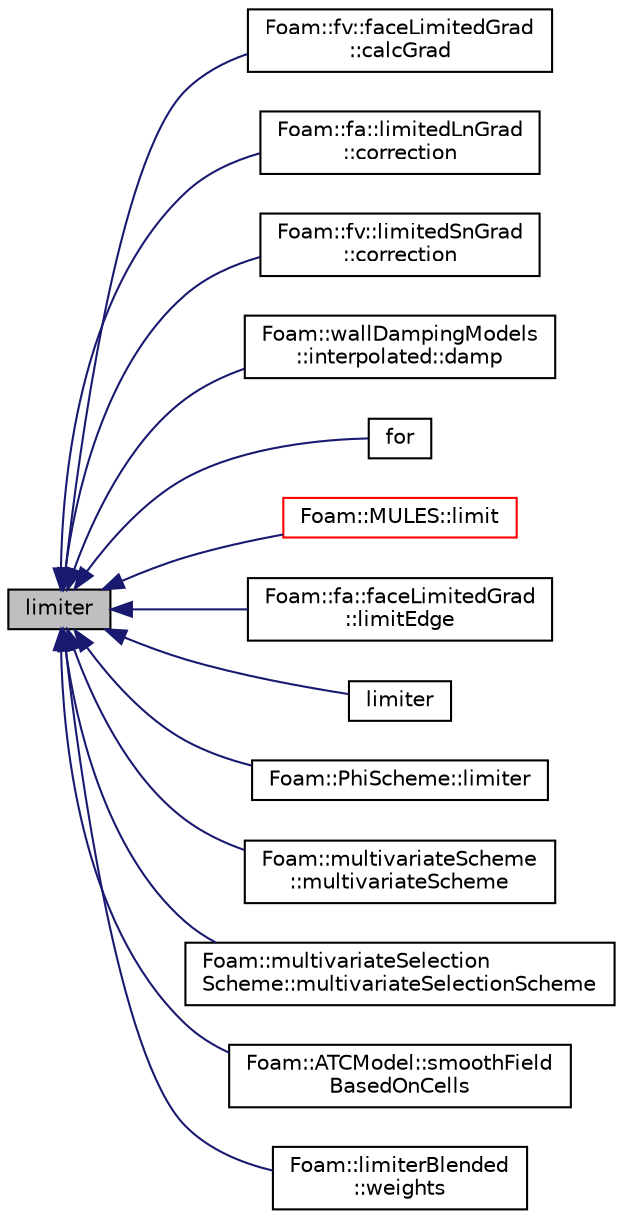 digraph "limiter"
{
  bgcolor="transparent";
  edge [fontname="Helvetica",fontsize="10",labelfontname="Helvetica",labelfontsize="10"];
  node [fontname="Helvetica",fontsize="10",shape=record];
  rankdir="LR";
  Node1 [label="limiter",height=0.2,width=0.4,color="black", fillcolor="grey75", style="filled" fontcolor="black"];
  Node1 -> Node2 [dir="back",color="midnightblue",fontsize="10",style="solid",fontname="Helvetica"];
  Node2 [label="Foam::fv::faceLimitedGrad\l::calcGrad",height=0.2,width=0.4,color="black",URL="$classFoam_1_1fv_1_1faceLimitedGrad.html#a407cbc6dd7a58b7675a05977b4cbed53"];
  Node1 -> Node3 [dir="back",color="midnightblue",fontsize="10",style="solid",fontname="Helvetica"];
  Node3 [label="Foam::fa::limitedLnGrad\l::correction",height=0.2,width=0.4,color="black",URL="$classFoam_1_1fa_1_1limitedLnGrad.html#a42cff4326677c7b78663f5437024ab58",tooltip="Return the explicit correction to the limitedLnGrad. "];
  Node1 -> Node4 [dir="back",color="midnightblue",fontsize="10",style="solid",fontname="Helvetica"];
  Node4 [label="Foam::fv::limitedSnGrad\l::correction",height=0.2,width=0.4,color="black",URL="$classFoam_1_1fv_1_1limitedSnGrad.html#a3ca8452d8b2fad7ac66e2b8864f6e6ee",tooltip="Return the explicit correction to the limitedSnGrad. "];
  Node1 -> Node5 [dir="back",color="midnightblue",fontsize="10",style="solid",fontname="Helvetica"];
  Node5 [label="Foam::wallDampingModels\l::interpolated::damp",height=0.2,width=0.4,color="black",URL="$classFoam_1_1wallDampingModels_1_1interpolated.html#a747aa515f82ee9a48caa481c931c955a",tooltip="Return damped force. "];
  Node1 -> Node6 [dir="back",color="midnightblue",fontsize="10",style="solid",fontname="Helvetica"];
  Node6 [label="for",height=0.2,width=0.4,color="black",URL="$interFoam_2interMixingFoam_2alphaEqn_8H.html#ae9610aff8f04c828f9db802f66a18f67"];
  Node1 -> Node7 [dir="back",color="midnightblue",fontsize="10",style="solid",fontname="Helvetica"];
  Node7 [label="Foam::MULES::limit",height=0.2,width=0.4,color="red",URL="$namespaceFoam_1_1MULES.html#a71d1731d21977db75d5f9bf2e880775f"];
  Node1 -> Node8 [dir="back",color="midnightblue",fontsize="10",style="solid",fontname="Helvetica"];
  Node8 [label="Foam::fa::faceLimitedGrad\l::limitEdge",height=0.2,width=0.4,color="black",URL="$classFoam_1_1fa_1_1faceLimitedGrad.html#ad090676598e7d5a04fb5f0df5f6d910b"];
  Node1 -> Node9 [dir="back",color="midnightblue",fontsize="10",style="solid",fontname="Helvetica"];
  Node9 [label="limiter",height=0.2,width=0.4,color="black",URL="$namespaceFoam.html#a26c7c5ac279c11c4095f9b0738c3f716"];
  Node1 -> Node10 [dir="back",color="midnightblue",fontsize="10",style="solid",fontname="Helvetica"];
  Node10 [label="Foam::PhiScheme::limiter",height=0.2,width=0.4,color="black",URL="$classFoam_1_1PhiScheme.html#aad9e018b93b59932a398c0826c5cef86",tooltip="Return the interpolation weighting factors. "];
  Node1 -> Node11 [dir="back",color="midnightblue",fontsize="10",style="solid",fontname="Helvetica"];
  Node11 [label="Foam::multivariateScheme\l::multivariateScheme",height=0.2,width=0.4,color="black",URL="$classFoam_1_1multivariateScheme.html#a1df2075ff6df9ddb6b2bf9570e8905eb",tooltip="Construct for field, faceFlux and Istream. "];
  Node1 -> Node12 [dir="back",color="midnightblue",fontsize="10",style="solid",fontname="Helvetica"];
  Node12 [label="Foam::multivariateSelection\lScheme::multivariateSelectionScheme",height=0.2,width=0.4,color="black",URL="$classFoam_1_1multivariateSelectionScheme.html#a3f90d5fb2cb054bd811362c07ceb2019",tooltip="Construct for field, faceFlux and Istream. "];
  Node1 -> Node13 [dir="back",color="midnightblue",fontsize="10",style="solid",fontname="Helvetica"];
  Node13 [label="Foam::ATCModel::smoothField\lBasedOnCells",height=0.2,width=0.4,color="black",URL="$classFoam_1_1ATCModel.html#a704dd4ff37d0bdcee146a52dcc5c268c",tooltip="Smooth an arbitrary field on a given list of cells. "];
  Node1 -> Node14 [dir="back",color="midnightblue",fontsize="10",style="solid",fontname="Helvetica"];
  Node14 [label="Foam::limiterBlended\l::weights",height=0.2,width=0.4,color="black",URL="$classFoam_1_1limiterBlended.html#a845f807ae2621854059e313269e7895a",tooltip="Return the interpolation weighting factors. "];
}
